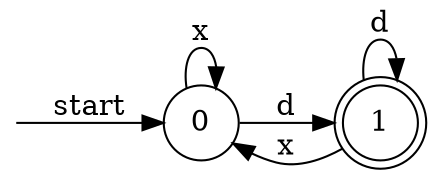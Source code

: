 digraph dfa {
    rankdir = LR;
    node [shape = circle];
    __start [style = invis, shape = point];
    __start -> "0" [ label = "start" ];
    node [shape = doublecircle]; "1"
    node [shape = circle];
    "0" -> "0" [ label = "x" ];
    "0" -> "1" [ label = "d" ];
    "1" -> "0" [ label = "x" ];
    "1" -> "1" [ label = "d" ];
}
